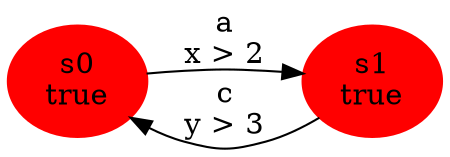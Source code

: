 digraph F8a {
 rankdir=LR;
 size="8,5"
0 [label="s0\ntrue\n",color=red, style=filled];
1 [label="s1\ntrue\n",color=red, style=filled];
0 -> 1 [label="a\nx > 2\n"];
1 -> 0 [label="c\ny > 3\n"];
}